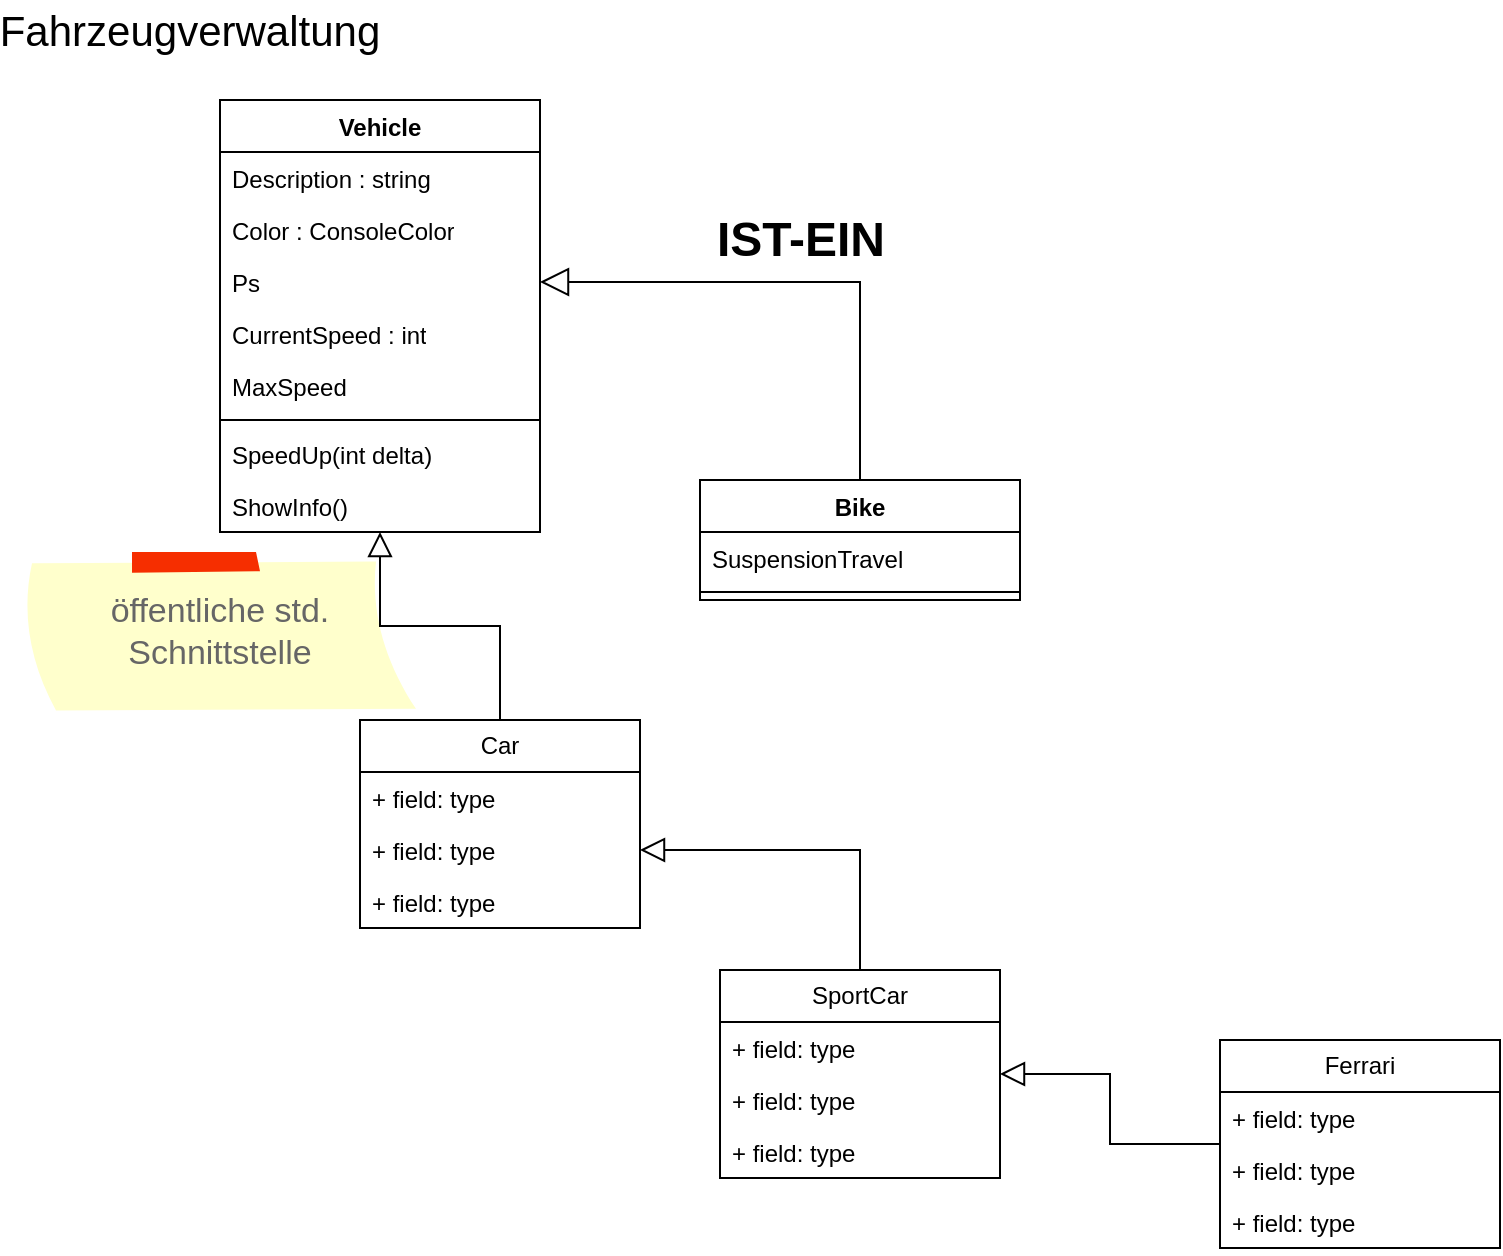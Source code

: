 <mxfile version="22.0.3" type="device">
  <diagram name="Seite-1" id="fIzDIHggSXPCD0bb6bDT">
    <mxGraphModel dx="1434" dy="844" grid="1" gridSize="10" guides="1" tooltips="1" connect="1" arrows="1" fold="1" page="1" pageScale="1" pageWidth="827" pageHeight="1169" math="0" shadow="0">
      <root>
        <mxCell id="0" />
        <mxCell id="1" parent="0" />
        <mxCell id="fiQo5RpUqXCIWMbjzLOt-1" value="Vehicle" style="swimlane;fontStyle=1;align=center;verticalAlign=top;childLayout=stackLayout;horizontal=1;startSize=26;horizontalStack=0;resizeParent=1;resizeParentMax=0;resizeLast=0;collapsible=1;marginBottom=0;whiteSpace=wrap;html=1;" vertex="1" parent="1">
          <mxGeometry x="160" y="150" width="160" height="216" as="geometry" />
        </mxCell>
        <mxCell id="fiQo5RpUqXCIWMbjzLOt-5" value="Description : string" style="text;strokeColor=none;fillColor=none;align=left;verticalAlign=top;spacingLeft=4;spacingRight=4;overflow=hidden;rotatable=0;points=[[0,0.5],[1,0.5]];portConstraint=eastwest;whiteSpace=wrap;html=1;" vertex="1" parent="fiQo5RpUqXCIWMbjzLOt-1">
          <mxGeometry y="26" width="160" height="26" as="geometry" />
        </mxCell>
        <mxCell id="fiQo5RpUqXCIWMbjzLOt-2" value="Color : ConsoleColor" style="text;strokeColor=none;fillColor=none;align=left;verticalAlign=top;spacingLeft=4;spacingRight=4;overflow=hidden;rotatable=0;points=[[0,0.5],[1,0.5]];portConstraint=eastwest;whiteSpace=wrap;html=1;" vertex="1" parent="fiQo5RpUqXCIWMbjzLOt-1">
          <mxGeometry y="52" width="160" height="26" as="geometry" />
        </mxCell>
        <mxCell id="fiQo5RpUqXCIWMbjzLOt-6" value="Ps" style="text;strokeColor=none;fillColor=none;align=left;verticalAlign=top;spacingLeft=4;spacingRight=4;overflow=hidden;rotatable=0;points=[[0,0.5],[1,0.5]];portConstraint=eastwest;whiteSpace=wrap;html=1;" vertex="1" parent="fiQo5RpUqXCIWMbjzLOt-1">
          <mxGeometry y="78" width="160" height="26" as="geometry" />
        </mxCell>
        <mxCell id="fiQo5RpUqXCIWMbjzLOt-7" value="CurrentSpeed : int" style="text;strokeColor=none;fillColor=none;align=left;verticalAlign=top;spacingLeft=4;spacingRight=4;overflow=hidden;rotatable=0;points=[[0,0.5],[1,0.5]];portConstraint=eastwest;whiteSpace=wrap;html=1;" vertex="1" parent="fiQo5RpUqXCIWMbjzLOt-1">
          <mxGeometry y="104" width="160" height="26" as="geometry" />
        </mxCell>
        <mxCell id="fiQo5RpUqXCIWMbjzLOt-8" value="MaxSpeed" style="text;strokeColor=none;fillColor=none;align=left;verticalAlign=top;spacingLeft=4;spacingRight=4;overflow=hidden;rotatable=0;points=[[0,0.5],[1,0.5]];portConstraint=eastwest;whiteSpace=wrap;html=1;" vertex="1" parent="fiQo5RpUqXCIWMbjzLOt-1">
          <mxGeometry y="130" width="160" height="26" as="geometry" />
        </mxCell>
        <mxCell id="fiQo5RpUqXCIWMbjzLOt-3" value="" style="line;strokeWidth=1;fillColor=none;align=left;verticalAlign=middle;spacingTop=-1;spacingLeft=3;spacingRight=3;rotatable=0;labelPosition=right;points=[];portConstraint=eastwest;strokeColor=inherit;" vertex="1" parent="fiQo5RpUqXCIWMbjzLOt-1">
          <mxGeometry y="156" width="160" height="8" as="geometry" />
        </mxCell>
        <mxCell id="fiQo5RpUqXCIWMbjzLOt-4" value="SpeedUp(int delta)" style="text;strokeColor=none;fillColor=none;align=left;verticalAlign=top;spacingLeft=4;spacingRight=4;overflow=hidden;rotatable=0;points=[[0,0.5],[1,0.5]];portConstraint=eastwest;whiteSpace=wrap;html=1;" vertex="1" parent="fiQo5RpUqXCIWMbjzLOt-1">
          <mxGeometry y="164" width="160" height="26" as="geometry" />
        </mxCell>
        <mxCell id="fiQo5RpUqXCIWMbjzLOt-9" value="ShowInfo()" style="text;strokeColor=none;fillColor=none;align=left;verticalAlign=top;spacingLeft=4;spacingRight=4;overflow=hidden;rotatable=0;points=[[0,0.5],[1,0.5]];portConstraint=eastwest;whiteSpace=wrap;html=1;" vertex="1" parent="fiQo5RpUqXCIWMbjzLOt-1">
          <mxGeometry y="190" width="160" height="26" as="geometry" />
        </mxCell>
        <mxCell id="fiQo5RpUqXCIWMbjzLOt-10" value="Fahrzeugverwaltung" style="text;html=1;strokeColor=none;fillColor=none;align=center;verticalAlign=middle;whiteSpace=wrap;rounded=0;fontSize=21;" vertex="1" parent="1">
          <mxGeometry x="70" y="100" width="150" height="30" as="geometry" />
        </mxCell>
        <mxCell id="fiQo5RpUqXCIWMbjzLOt-11" value="öffentliche std. Schnittstelle" style="strokeWidth=1;shadow=0;dashed=0;align=center;html=1;shape=mxgraph.mockup.text.stickyNote2;fontColor=#666666;mainText=;fontSize=17;whiteSpace=wrap;fillColor=#ffffcc;strokeColor=#F62E00;" vertex="1" parent="1">
          <mxGeometry x="60" y="376" width="200" height="80" as="geometry" />
        </mxCell>
        <mxCell id="fiQo5RpUqXCIWMbjzLOt-12" value="Bike" style="swimlane;fontStyle=1;align=center;verticalAlign=top;childLayout=stackLayout;horizontal=1;startSize=26;horizontalStack=0;resizeParent=1;resizeParentMax=0;resizeLast=0;collapsible=1;marginBottom=0;whiteSpace=wrap;html=1;" vertex="1" parent="1">
          <mxGeometry x="400" y="340" width="160" height="60" as="geometry" />
        </mxCell>
        <mxCell id="fiQo5RpUqXCIWMbjzLOt-20" value="SuspensionTravel" style="text;strokeColor=none;fillColor=none;align=left;verticalAlign=top;spacingLeft=4;spacingRight=4;overflow=hidden;rotatable=0;points=[[0,0.5],[1,0.5]];portConstraint=eastwest;whiteSpace=wrap;html=1;" vertex="1" parent="fiQo5RpUqXCIWMbjzLOt-12">
          <mxGeometry y="26" width="160" height="26" as="geometry" />
        </mxCell>
        <mxCell id="fiQo5RpUqXCIWMbjzLOt-14" value="" style="line;strokeWidth=1;fillColor=none;align=left;verticalAlign=middle;spacingTop=-1;spacingLeft=3;spacingRight=3;rotatable=0;labelPosition=right;points=[];portConstraint=eastwest;strokeColor=inherit;" vertex="1" parent="fiQo5RpUqXCIWMbjzLOt-12">
          <mxGeometry y="52" width="160" height="8" as="geometry" />
        </mxCell>
        <mxCell id="fiQo5RpUqXCIWMbjzLOt-23" style="edgeStyle=orthogonalEdgeStyle;rounded=0;orthogonalLoop=1;jettySize=auto;html=1;endArrow=block;endFill=0;endSize=12;exitX=0.5;exitY=0;exitDx=0;exitDy=0;" edge="1" parent="1" source="fiQo5RpUqXCIWMbjzLOt-12" target="fiQo5RpUqXCIWMbjzLOt-6">
          <mxGeometry relative="1" as="geometry" />
        </mxCell>
        <mxCell id="fiQo5RpUqXCIWMbjzLOt-24" value="IST-EIN" style="text;strokeColor=none;fillColor=none;html=1;fontSize=24;fontStyle=1;verticalAlign=middle;align=center;" vertex="1" parent="1">
          <mxGeometry x="400" y="200" width="100" height="40" as="geometry" />
        </mxCell>
        <mxCell id="fiQo5RpUqXCIWMbjzLOt-29" style="edgeStyle=orthogonalEdgeStyle;rounded=0;orthogonalLoop=1;jettySize=auto;html=1;endArrow=block;endFill=0;endSize=10;" edge="1" parent="1" source="fiQo5RpUqXCIWMbjzLOt-25" target="fiQo5RpUqXCIWMbjzLOt-1">
          <mxGeometry relative="1" as="geometry" />
        </mxCell>
        <mxCell id="fiQo5RpUqXCIWMbjzLOt-25" value="Car" style="swimlane;fontStyle=0;childLayout=stackLayout;horizontal=1;startSize=26;fillColor=none;horizontalStack=0;resizeParent=1;resizeParentMax=0;resizeLast=0;collapsible=1;marginBottom=0;whiteSpace=wrap;html=1;" vertex="1" parent="1">
          <mxGeometry x="230" y="460" width="140" height="104" as="geometry" />
        </mxCell>
        <mxCell id="fiQo5RpUqXCIWMbjzLOt-26" value="+ field: type" style="text;strokeColor=none;fillColor=none;align=left;verticalAlign=top;spacingLeft=4;spacingRight=4;overflow=hidden;rotatable=0;points=[[0,0.5],[1,0.5]];portConstraint=eastwest;whiteSpace=wrap;html=1;" vertex="1" parent="fiQo5RpUqXCIWMbjzLOt-25">
          <mxGeometry y="26" width="140" height="26" as="geometry" />
        </mxCell>
        <mxCell id="fiQo5RpUqXCIWMbjzLOt-27" value="+ field: type" style="text;strokeColor=none;fillColor=none;align=left;verticalAlign=top;spacingLeft=4;spacingRight=4;overflow=hidden;rotatable=0;points=[[0,0.5],[1,0.5]];portConstraint=eastwest;whiteSpace=wrap;html=1;" vertex="1" parent="fiQo5RpUqXCIWMbjzLOt-25">
          <mxGeometry y="52" width="140" height="26" as="geometry" />
        </mxCell>
        <mxCell id="fiQo5RpUqXCIWMbjzLOt-28" value="+ field: type" style="text;strokeColor=none;fillColor=none;align=left;verticalAlign=top;spacingLeft=4;spacingRight=4;overflow=hidden;rotatable=0;points=[[0,0.5],[1,0.5]];portConstraint=eastwest;whiteSpace=wrap;html=1;" vertex="1" parent="fiQo5RpUqXCIWMbjzLOt-25">
          <mxGeometry y="78" width="140" height="26" as="geometry" />
        </mxCell>
        <mxCell id="fiQo5RpUqXCIWMbjzLOt-34" style="edgeStyle=orthogonalEdgeStyle;rounded=0;orthogonalLoop=1;jettySize=auto;html=1;endArrow=block;endFill=0;endSize=10;" edge="1" parent="1" source="fiQo5RpUqXCIWMbjzLOt-30" target="fiQo5RpUqXCIWMbjzLOt-27">
          <mxGeometry relative="1" as="geometry" />
        </mxCell>
        <mxCell id="fiQo5RpUqXCIWMbjzLOt-30" value="SportCar" style="swimlane;fontStyle=0;childLayout=stackLayout;horizontal=1;startSize=26;fillColor=none;horizontalStack=0;resizeParent=1;resizeParentMax=0;resizeLast=0;collapsible=1;marginBottom=0;whiteSpace=wrap;html=1;" vertex="1" parent="1">
          <mxGeometry x="410" y="585" width="140" height="104" as="geometry" />
        </mxCell>
        <mxCell id="fiQo5RpUqXCIWMbjzLOt-31" value="+ field: type" style="text;strokeColor=none;fillColor=none;align=left;verticalAlign=top;spacingLeft=4;spacingRight=4;overflow=hidden;rotatable=0;points=[[0,0.5],[1,0.5]];portConstraint=eastwest;whiteSpace=wrap;html=1;" vertex="1" parent="fiQo5RpUqXCIWMbjzLOt-30">
          <mxGeometry y="26" width="140" height="26" as="geometry" />
        </mxCell>
        <mxCell id="fiQo5RpUqXCIWMbjzLOt-32" value="+ field: type" style="text;strokeColor=none;fillColor=none;align=left;verticalAlign=top;spacingLeft=4;spacingRight=4;overflow=hidden;rotatable=0;points=[[0,0.5],[1,0.5]];portConstraint=eastwest;whiteSpace=wrap;html=1;" vertex="1" parent="fiQo5RpUqXCIWMbjzLOt-30">
          <mxGeometry y="52" width="140" height="26" as="geometry" />
        </mxCell>
        <mxCell id="fiQo5RpUqXCIWMbjzLOt-33" value="+ field: type" style="text;strokeColor=none;fillColor=none;align=left;verticalAlign=top;spacingLeft=4;spacingRight=4;overflow=hidden;rotatable=0;points=[[0,0.5],[1,0.5]];portConstraint=eastwest;whiteSpace=wrap;html=1;" vertex="1" parent="fiQo5RpUqXCIWMbjzLOt-30">
          <mxGeometry y="78" width="140" height="26" as="geometry" />
        </mxCell>
        <mxCell id="fiQo5RpUqXCIWMbjzLOt-39" style="edgeStyle=orthogonalEdgeStyle;rounded=0;orthogonalLoop=1;jettySize=auto;html=1;endArrow=block;endFill=0;endSize=10;" edge="1" parent="1" source="fiQo5RpUqXCIWMbjzLOt-35" target="fiQo5RpUqXCIWMbjzLOt-30">
          <mxGeometry relative="1" as="geometry" />
        </mxCell>
        <mxCell id="fiQo5RpUqXCIWMbjzLOt-35" value="Ferrari" style="swimlane;fontStyle=0;childLayout=stackLayout;horizontal=1;startSize=26;fillColor=none;horizontalStack=0;resizeParent=1;resizeParentMax=0;resizeLast=0;collapsible=1;marginBottom=0;whiteSpace=wrap;html=1;" vertex="1" parent="1">
          <mxGeometry x="660" y="620" width="140" height="104" as="geometry" />
        </mxCell>
        <mxCell id="fiQo5RpUqXCIWMbjzLOt-36" value="+ field: type" style="text;strokeColor=none;fillColor=none;align=left;verticalAlign=top;spacingLeft=4;spacingRight=4;overflow=hidden;rotatable=0;points=[[0,0.5],[1,0.5]];portConstraint=eastwest;whiteSpace=wrap;html=1;" vertex="1" parent="fiQo5RpUqXCIWMbjzLOt-35">
          <mxGeometry y="26" width="140" height="26" as="geometry" />
        </mxCell>
        <mxCell id="fiQo5RpUqXCIWMbjzLOt-37" value="+ field: type" style="text;strokeColor=none;fillColor=none;align=left;verticalAlign=top;spacingLeft=4;spacingRight=4;overflow=hidden;rotatable=0;points=[[0,0.5],[1,0.5]];portConstraint=eastwest;whiteSpace=wrap;html=1;" vertex="1" parent="fiQo5RpUqXCIWMbjzLOt-35">
          <mxGeometry y="52" width="140" height="26" as="geometry" />
        </mxCell>
        <mxCell id="fiQo5RpUqXCIWMbjzLOt-38" value="+ field: type" style="text;strokeColor=none;fillColor=none;align=left;verticalAlign=top;spacingLeft=4;spacingRight=4;overflow=hidden;rotatable=0;points=[[0,0.5],[1,0.5]];portConstraint=eastwest;whiteSpace=wrap;html=1;" vertex="1" parent="fiQo5RpUqXCIWMbjzLOt-35">
          <mxGeometry y="78" width="140" height="26" as="geometry" />
        </mxCell>
      </root>
    </mxGraphModel>
  </diagram>
</mxfile>
